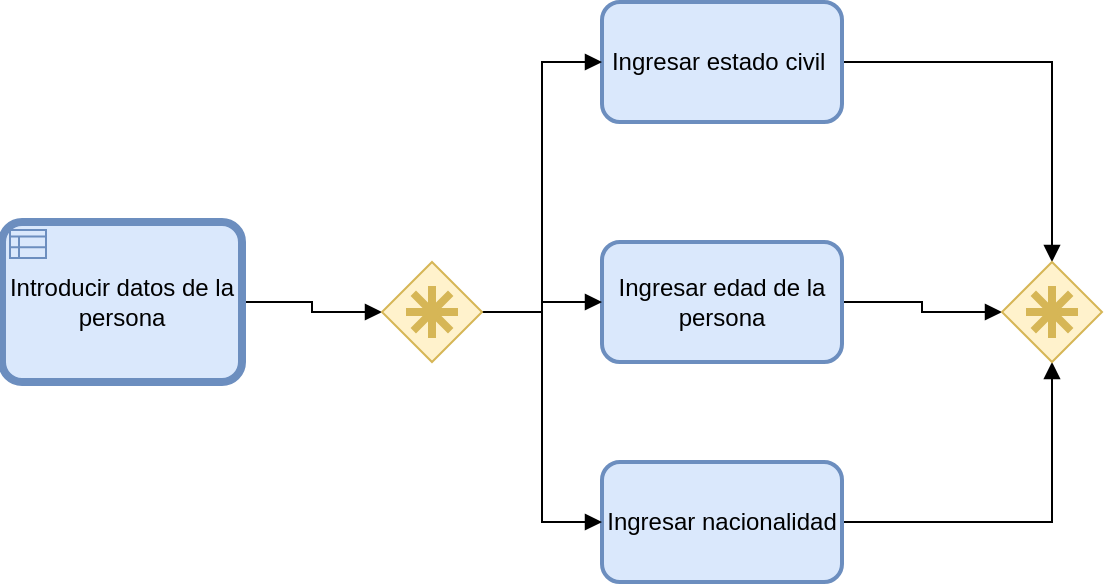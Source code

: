 <mxfile version="20.3.0" type="device"><diagram id="dGwMardCjVxkrZ-EnaUk" name="Página-1"><mxGraphModel dx="940" dy="675" grid="1" gridSize="10" guides="1" tooltips="1" connect="1" arrows="1" fold="1" page="1" pageScale="1" pageWidth="1654" pageHeight="2336" math="0" shadow="0"><root><mxCell id="0"/><mxCell id="1" parent="0"/><mxCell id="vmYW6swBnFcp0uKx0cub-53" style="edgeStyle=orthogonalEdgeStyle;rounded=0;orthogonalLoop=1;jettySize=auto;html=1;endArrow=block;endFill=1;" edge="1" parent="1" source="vmYW6swBnFcp0uKx0cub-34" target="vmYW6swBnFcp0uKx0cub-48"><mxGeometry relative="1" as="geometry"/></mxCell><mxCell id="vmYW6swBnFcp0uKx0cub-34" value="Ingresar estado civil&amp;nbsp;" style="rounded=1;whiteSpace=wrap;html=1;strokeWidth=2;fillColor=#dae8fc;strokeColor=#6c8ebf;" vertex="1" parent="1"><mxGeometry x="490" y="250" width="120" height="60" as="geometry"/></mxCell><mxCell id="vmYW6swBnFcp0uKx0cub-54" style="edgeStyle=orthogonalEdgeStyle;rounded=0;orthogonalLoop=1;jettySize=auto;html=1;exitX=1;exitY=0.5;exitDx=0;exitDy=0;entryX=0;entryY=0.5;entryDx=0;entryDy=0;entryPerimeter=0;endArrow=block;endFill=1;" edge="1" parent="1" source="vmYW6swBnFcp0uKx0cub-35" target="vmYW6swBnFcp0uKx0cub-48"><mxGeometry relative="1" as="geometry"/></mxCell><mxCell id="vmYW6swBnFcp0uKx0cub-35" value="Ingresar edad de la persona" style="rounded=1;whiteSpace=wrap;html=1;strokeWidth=2;fillColor=#dae8fc;strokeColor=#6c8ebf;" vertex="1" parent="1"><mxGeometry x="490" y="370" width="120" height="60" as="geometry"/></mxCell><mxCell id="vmYW6swBnFcp0uKx0cub-49" style="edgeStyle=orthogonalEdgeStyle;rounded=0;orthogonalLoop=1;jettySize=auto;html=1;exitX=1;exitY=0.5;exitDx=0;exitDy=0;exitPerimeter=0;entryX=0;entryY=0.5;entryDx=0;entryDy=0;entryPerimeter=0;endArrow=block;endFill=1;" edge="1" parent="1" source="vmYW6swBnFcp0uKx0cub-45" target="vmYW6swBnFcp0uKx0cub-47"><mxGeometry relative="1" as="geometry"/></mxCell><mxCell id="vmYW6swBnFcp0uKx0cub-45" value="Introducir datos de la persona" style="points=[[0.25,0,0],[0.5,0,0],[0.75,0,0],[1,0.25,0],[1,0.5,0],[1,0.75,0],[0.75,1,0],[0.5,1,0],[0.25,1,0],[0,0.75,0],[0,0.5,0],[0,0.25,0]];shape=mxgraph.bpmn.task;whiteSpace=wrap;rectStyle=rounded;size=10;bpmnShapeType=call;taskMarker=businessRule;strokeWidth=1;fillColor=#dae8fc;strokeColor=#6c8ebf;" vertex="1" parent="1"><mxGeometry x="190" y="360" width="120" height="80" as="geometry"/></mxCell><mxCell id="vmYW6swBnFcp0uKx0cub-55" style="edgeStyle=orthogonalEdgeStyle;rounded=0;orthogonalLoop=1;jettySize=auto;html=1;exitX=1;exitY=0.5;exitDx=0;exitDy=0;entryX=0.5;entryY=1;entryDx=0;entryDy=0;entryPerimeter=0;endArrow=block;endFill=1;" edge="1" parent="1" source="vmYW6swBnFcp0uKx0cub-46" target="vmYW6swBnFcp0uKx0cub-48"><mxGeometry relative="1" as="geometry"/></mxCell><mxCell id="vmYW6swBnFcp0uKx0cub-46" value="Ingresar nacionalidad" style="rounded=1;whiteSpace=wrap;html=1;strokeWidth=2;fillColor=#dae8fc;strokeColor=#6c8ebf;" vertex="1" parent="1"><mxGeometry x="490" y="480" width="120" height="60" as="geometry"/></mxCell><mxCell id="vmYW6swBnFcp0uKx0cub-50" style="edgeStyle=orthogonalEdgeStyle;rounded=0;orthogonalLoop=1;jettySize=auto;html=1;exitX=1;exitY=0.5;exitDx=0;exitDy=0;exitPerimeter=0;entryX=0;entryY=0.5;entryDx=0;entryDy=0;endArrow=block;endFill=1;" edge="1" parent="1" source="vmYW6swBnFcp0uKx0cub-47" target="vmYW6swBnFcp0uKx0cub-34"><mxGeometry relative="1" as="geometry"/></mxCell><mxCell id="vmYW6swBnFcp0uKx0cub-51" style="edgeStyle=orthogonalEdgeStyle;rounded=0;orthogonalLoop=1;jettySize=auto;html=1;exitX=1;exitY=0.5;exitDx=0;exitDy=0;exitPerimeter=0;endArrow=block;endFill=1;" edge="1" parent="1" source="vmYW6swBnFcp0uKx0cub-47" target="vmYW6swBnFcp0uKx0cub-35"><mxGeometry relative="1" as="geometry"/></mxCell><mxCell id="vmYW6swBnFcp0uKx0cub-52" style="edgeStyle=orthogonalEdgeStyle;rounded=0;orthogonalLoop=1;jettySize=auto;html=1;exitX=1;exitY=0.5;exitDx=0;exitDy=0;exitPerimeter=0;entryX=0;entryY=0.5;entryDx=0;entryDy=0;endArrow=block;endFill=1;" edge="1" parent="1" source="vmYW6swBnFcp0uKx0cub-47" target="vmYW6swBnFcp0uKx0cub-46"><mxGeometry relative="1" as="geometry"/></mxCell><mxCell id="vmYW6swBnFcp0uKx0cub-47" value="" style="points=[[0.25,0.25,0],[0.5,0,0],[0.75,0.25,0],[1,0.5,0],[0.75,0.75,0],[0.5,1,0],[0.25,0.75,0],[0,0.5,0]];shape=mxgraph.bpmn.gateway2;html=1;verticalLabelPosition=bottom;labelBackgroundColor=#ffffff;verticalAlign=top;align=center;perimeter=rhombusPerimeter;outlineConnect=0;outline=none;symbol=none;gwType=complex;strokeWidth=1;fillColor=#fff2cc;strokeColor=#d6b656;" vertex="1" parent="1"><mxGeometry x="380" y="380" width="50" height="50" as="geometry"/></mxCell><mxCell id="vmYW6swBnFcp0uKx0cub-48" value="" style="points=[[0.25,0.25,0],[0.5,0,0],[0.75,0.25,0],[1,0.5,0],[0.75,0.75,0],[0.5,1,0],[0.25,0.75,0],[0,0.5,0]];shape=mxgraph.bpmn.gateway2;html=1;verticalLabelPosition=bottom;labelBackgroundColor=#ffffff;verticalAlign=top;align=center;perimeter=rhombusPerimeter;outlineConnect=0;outline=none;symbol=none;gwType=complex;strokeWidth=1;fillColor=#fff2cc;strokeColor=#d6b656;" vertex="1" parent="1"><mxGeometry x="690" y="380" width="50" height="50" as="geometry"/></mxCell></root></mxGraphModel></diagram></mxfile>